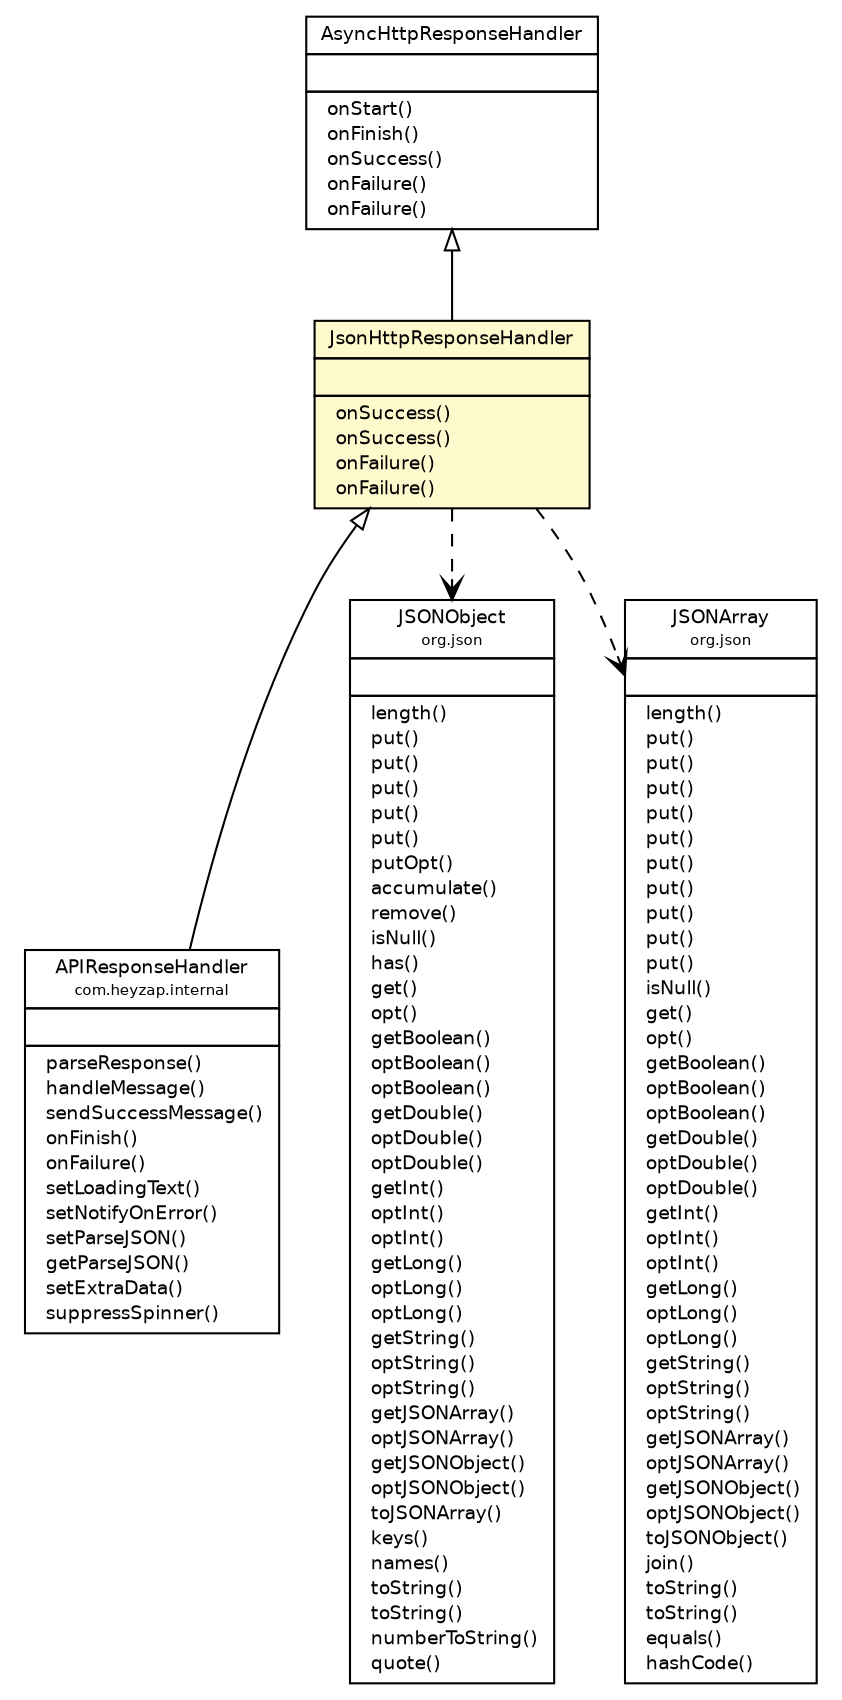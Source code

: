 #!/usr/local/bin/dot
#
# Class diagram 
# Generated by UMLGraph version 5.2 (http://www.umlgraph.org/)
#

digraph G {
	edge [fontname="Helvetica",fontsize=10,labelfontname="Helvetica",labelfontsize=10];
	node [fontname="Helvetica",fontsize=10,shape=plaintext];
	nodesep=0.25;
	ranksep=0.5;
	// com.heyzap.http.JsonHttpResponseHandler
	c4753 [label=<<table title="com.heyzap.http.JsonHttpResponseHandler" border="0" cellborder="1" cellspacing="0" cellpadding="2" port="p" bgcolor="lemonChiffon" href="./JsonHttpResponseHandler.html">
		<tr><td><table border="0" cellspacing="0" cellpadding="1">
<tr><td align="center" balign="center"> JsonHttpResponseHandler </td></tr>
		</table></td></tr>
		<tr><td><table border="0" cellspacing="0" cellpadding="1">
<tr><td align="left" balign="left">  </td></tr>
		</table></td></tr>
		<tr><td><table border="0" cellspacing="0" cellpadding="1">
<tr><td align="left" balign="left">  onSuccess() </td></tr>
<tr><td align="left" balign="left">  onSuccess() </td></tr>
<tr><td align="left" balign="left">  onFailure() </td></tr>
<tr><td align="left" balign="left">  onFailure() </td></tr>
		</table></td></tr>
		</table>>, fontname="Helvetica", fontcolor="black", fontsize=9.0];
	// com.heyzap.http.AsyncHttpResponseHandler
	c4755 [label=<<table title="com.heyzap.http.AsyncHttpResponseHandler" border="0" cellborder="1" cellspacing="0" cellpadding="2" port="p" href="./AsyncHttpResponseHandler.html">
		<tr><td><table border="0" cellspacing="0" cellpadding="1">
<tr><td align="center" balign="center"> AsyncHttpResponseHandler </td></tr>
		</table></td></tr>
		<tr><td><table border="0" cellspacing="0" cellpadding="1">
<tr><td align="left" balign="left">  </td></tr>
		</table></td></tr>
		<tr><td><table border="0" cellspacing="0" cellpadding="1">
<tr><td align="left" balign="left">  onStart() </td></tr>
<tr><td align="left" balign="left">  onFinish() </td></tr>
<tr><td align="left" balign="left">  onSuccess() </td></tr>
<tr><td align="left" balign="left">  onFailure() </td></tr>
<tr><td align="left" balign="left">  onFailure() </td></tr>
		</table></td></tr>
		</table>>, fontname="Helvetica", fontcolor="black", fontsize=9.0];
	// com.heyzap.internal.APIResponseHandler
	c4775 [label=<<table title="com.heyzap.internal.APIResponseHandler" border="0" cellborder="1" cellspacing="0" cellpadding="2" port="p" href="../internal/APIResponseHandler.html">
		<tr><td><table border="0" cellspacing="0" cellpadding="1">
<tr><td align="center" balign="center"> APIResponseHandler </td></tr>
<tr><td align="center" balign="center"><font point-size="7.0"> com.heyzap.internal </font></td></tr>
		</table></td></tr>
		<tr><td><table border="0" cellspacing="0" cellpadding="1">
<tr><td align="left" balign="left">  </td></tr>
		</table></td></tr>
		<tr><td><table border="0" cellspacing="0" cellpadding="1">
<tr><td align="left" balign="left">  parseResponse() </td></tr>
<tr><td align="left" balign="left">  handleMessage() </td></tr>
<tr><td align="left" balign="left">  sendSuccessMessage() </td></tr>
<tr><td align="left" balign="left">  onFinish() </td></tr>
<tr><td align="left" balign="left">  onFailure() </td></tr>
<tr><td align="left" balign="left">  setLoadingText() </td></tr>
<tr><td align="left" balign="left">  setNotifyOnError() </td></tr>
<tr><td align="left" balign="left">  setParseJSON() </td></tr>
<tr><td align="left" balign="left">  getParseJSON() </td></tr>
<tr><td align="left" balign="left">  setExtraData() </td></tr>
<tr><td align="left" balign="left">  suppressSpinner() </td></tr>
		</table></td></tr>
		</table>>, fontname="Helvetica", fontcolor="black", fontsize=9.0];
	//com.heyzap.http.JsonHttpResponseHandler extends com.heyzap.http.AsyncHttpResponseHandler
	c4755:p -> c4753:p [dir=back,arrowtail=empty];
	//com.heyzap.internal.APIResponseHandler extends com.heyzap.http.JsonHttpResponseHandler
	c4753:p -> c4775:p [dir=back,arrowtail=empty];
	// com.heyzap.http.JsonHttpResponseHandler DEPEND org.json.JSONObject
	c4753:p -> c4804:p [taillabel="", label="", headlabel="", fontname="Helvetica", fontcolor="black", fontsize=10.0, color="black", arrowhead=open, style=dashed];
	// com.heyzap.http.JsonHttpResponseHandler DEPEND org.json.JSONArray
	c4753:p -> c4805:p [taillabel="", label="", headlabel="", fontname="Helvetica", fontcolor="black", fontsize=10.0, color="black", arrowhead=open, style=dashed];
	// org.json.JSONArray
	c4805 [label=<<table title="org.json.JSONArray" border="0" cellborder="1" cellspacing="0" cellpadding="2" port="p" href="http://java.sun.com/j2se/1.4.2/docs/api/org/json/JSONArray.html">
		<tr><td><table border="0" cellspacing="0" cellpadding="1">
<tr><td align="center" balign="center"> JSONArray </td></tr>
<tr><td align="center" balign="center"><font point-size="7.0"> org.json </font></td></tr>
		</table></td></tr>
		<tr><td><table border="0" cellspacing="0" cellpadding="1">
<tr><td align="left" balign="left">  </td></tr>
		</table></td></tr>
		<tr><td><table border="0" cellspacing="0" cellpadding="1">
<tr><td align="left" balign="left">  length() </td></tr>
<tr><td align="left" balign="left">  put() </td></tr>
<tr><td align="left" balign="left">  put() </td></tr>
<tr><td align="left" balign="left">  put() </td></tr>
<tr><td align="left" balign="left">  put() </td></tr>
<tr><td align="left" balign="left">  put() </td></tr>
<tr><td align="left" balign="left">  put() </td></tr>
<tr><td align="left" balign="left">  put() </td></tr>
<tr><td align="left" balign="left">  put() </td></tr>
<tr><td align="left" balign="left">  put() </td></tr>
<tr><td align="left" balign="left">  put() </td></tr>
<tr><td align="left" balign="left">  isNull() </td></tr>
<tr><td align="left" balign="left">  get() </td></tr>
<tr><td align="left" balign="left">  opt() </td></tr>
<tr><td align="left" balign="left">  getBoolean() </td></tr>
<tr><td align="left" balign="left">  optBoolean() </td></tr>
<tr><td align="left" balign="left">  optBoolean() </td></tr>
<tr><td align="left" balign="left">  getDouble() </td></tr>
<tr><td align="left" balign="left">  optDouble() </td></tr>
<tr><td align="left" balign="left">  optDouble() </td></tr>
<tr><td align="left" balign="left">  getInt() </td></tr>
<tr><td align="left" balign="left">  optInt() </td></tr>
<tr><td align="left" balign="left">  optInt() </td></tr>
<tr><td align="left" balign="left">  getLong() </td></tr>
<tr><td align="left" balign="left">  optLong() </td></tr>
<tr><td align="left" balign="left">  optLong() </td></tr>
<tr><td align="left" balign="left">  getString() </td></tr>
<tr><td align="left" balign="left">  optString() </td></tr>
<tr><td align="left" balign="left">  optString() </td></tr>
<tr><td align="left" balign="left">  getJSONArray() </td></tr>
<tr><td align="left" balign="left">  optJSONArray() </td></tr>
<tr><td align="left" balign="left">  getJSONObject() </td></tr>
<tr><td align="left" balign="left">  optJSONObject() </td></tr>
<tr><td align="left" balign="left">  toJSONObject() </td></tr>
<tr><td align="left" balign="left">  join() </td></tr>
<tr><td align="left" balign="left">  toString() </td></tr>
<tr><td align="left" balign="left">  toString() </td></tr>
<tr><td align="left" balign="left">  equals() </td></tr>
<tr><td align="left" balign="left">  hashCode() </td></tr>
		</table></td></tr>
		</table>>, fontname="Helvetica", fontcolor="black", fontsize=9.0];
	// org.json.JSONObject
	c4804 [label=<<table title="org.json.JSONObject" border="0" cellborder="1" cellspacing="0" cellpadding="2" port="p" href="http://java.sun.com/j2se/1.4.2/docs/api/org/json/JSONObject.html">
		<tr><td><table border="0" cellspacing="0" cellpadding="1">
<tr><td align="center" balign="center"> JSONObject </td></tr>
<tr><td align="center" balign="center"><font point-size="7.0"> org.json </font></td></tr>
		</table></td></tr>
		<tr><td><table border="0" cellspacing="0" cellpadding="1">
<tr><td align="left" balign="left">  </td></tr>
		</table></td></tr>
		<tr><td><table border="0" cellspacing="0" cellpadding="1">
<tr><td align="left" balign="left">  length() </td></tr>
<tr><td align="left" balign="left">  put() </td></tr>
<tr><td align="left" balign="left">  put() </td></tr>
<tr><td align="left" balign="left">  put() </td></tr>
<tr><td align="left" balign="left">  put() </td></tr>
<tr><td align="left" balign="left">  put() </td></tr>
<tr><td align="left" balign="left">  putOpt() </td></tr>
<tr><td align="left" balign="left">  accumulate() </td></tr>
<tr><td align="left" balign="left">  remove() </td></tr>
<tr><td align="left" balign="left">  isNull() </td></tr>
<tr><td align="left" balign="left">  has() </td></tr>
<tr><td align="left" balign="left">  get() </td></tr>
<tr><td align="left" balign="left">  opt() </td></tr>
<tr><td align="left" balign="left">  getBoolean() </td></tr>
<tr><td align="left" balign="left">  optBoolean() </td></tr>
<tr><td align="left" balign="left">  optBoolean() </td></tr>
<tr><td align="left" balign="left">  getDouble() </td></tr>
<tr><td align="left" balign="left">  optDouble() </td></tr>
<tr><td align="left" balign="left">  optDouble() </td></tr>
<tr><td align="left" balign="left">  getInt() </td></tr>
<tr><td align="left" balign="left">  optInt() </td></tr>
<tr><td align="left" balign="left">  optInt() </td></tr>
<tr><td align="left" balign="left">  getLong() </td></tr>
<tr><td align="left" balign="left">  optLong() </td></tr>
<tr><td align="left" balign="left">  optLong() </td></tr>
<tr><td align="left" balign="left">  getString() </td></tr>
<tr><td align="left" balign="left">  optString() </td></tr>
<tr><td align="left" balign="left">  optString() </td></tr>
<tr><td align="left" balign="left">  getJSONArray() </td></tr>
<tr><td align="left" balign="left">  optJSONArray() </td></tr>
<tr><td align="left" balign="left">  getJSONObject() </td></tr>
<tr><td align="left" balign="left">  optJSONObject() </td></tr>
<tr><td align="left" balign="left">  toJSONArray() </td></tr>
<tr><td align="left" balign="left">  keys() </td></tr>
<tr><td align="left" balign="left">  names() </td></tr>
<tr><td align="left" balign="left">  toString() </td></tr>
<tr><td align="left" balign="left">  toString() </td></tr>
<tr><td align="left" balign="left">  numberToString() </td></tr>
<tr><td align="left" balign="left">  quote() </td></tr>
		</table></td></tr>
		</table>>, fontname="Helvetica", fontcolor="black", fontsize=9.0];
}

